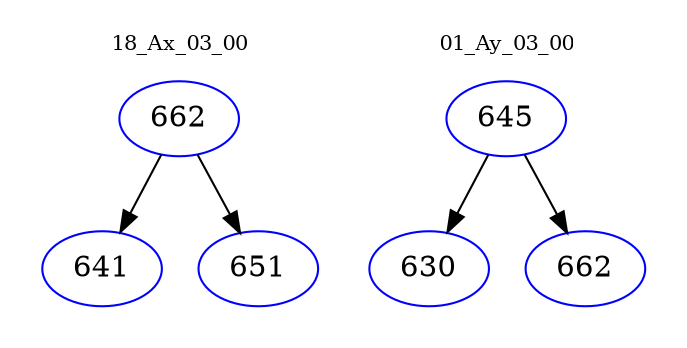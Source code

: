 digraph{
subgraph cluster_0 {
color = white
label = "18_Ax_03_00";
fontsize=10;
T0_662 [label="662", color="blue"]
T0_662 -> T0_641 [color="black"]
T0_641 [label="641", color="blue"]
T0_662 -> T0_651 [color="black"]
T0_651 [label="651", color="blue"]
}
subgraph cluster_1 {
color = white
label = "01_Ay_03_00";
fontsize=10;
T1_645 [label="645", color="blue"]
T1_645 -> T1_630 [color="black"]
T1_630 [label="630", color="blue"]
T1_645 -> T1_662 [color="black"]
T1_662 [label="662", color="blue"]
}
}
